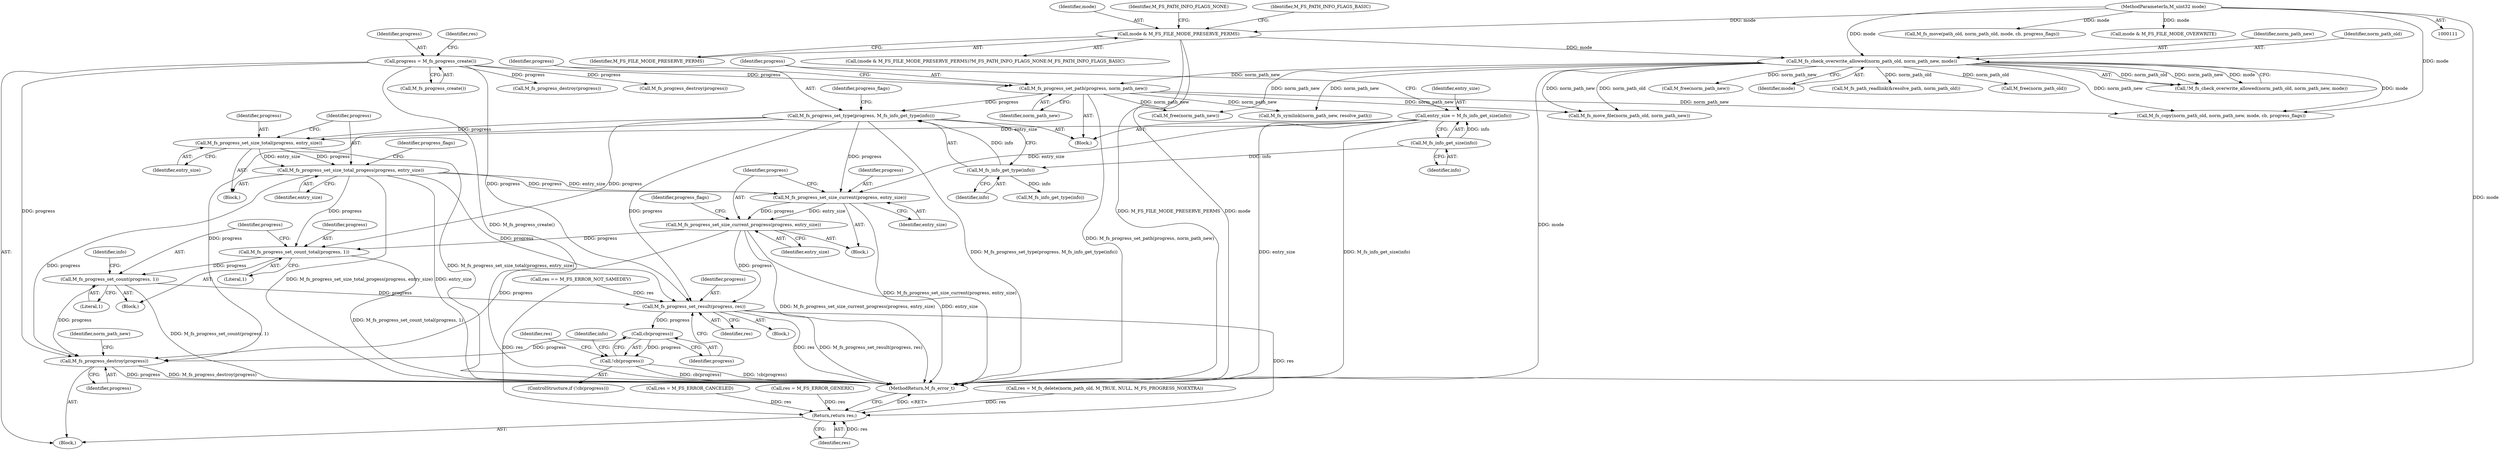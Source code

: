 digraph "0_mstdlib_db124b8f607dd0a40a9aef2d4d468fad433522a7_3@pointer" {
"1000271" [label="(Call,M_fs_progress_set_size_total_progess(progress, entry_size))"];
"1000268" [label="(Call,M_fs_progress_set_size_total(progress, entry_size))"];
"1000259" [label="(Call,M_fs_progress_set_type(progress, M_fs_info_get_type(info)))"];
"1000256" [label="(Call,M_fs_progress_set_path(progress, norm_path_new))"];
"1000206" [label="(Call,progress = M_fs_progress_create())"];
"1000236" [label="(Call,M_fs_check_overwrite_allowed(norm_path_old, norm_path_new, mode))"];
"1000216" [label="(Call,mode & M_FS_FILE_MODE_PRESERVE_PERMS)"];
"1000114" [label="(MethodParameterIn,M_uint32 mode)"];
"1000261" [label="(Call,M_fs_info_get_type(info))"];
"1000254" [label="(Call,M_fs_info_get_size(info))"];
"1000252" [label="(Call,entry_size = M_fs_info_get_size(info))"];
"1000279" [label="(Call,M_fs_progress_set_size_current(progress, entry_size))"];
"1000282" [label="(Call,M_fs_progress_set_size_current_progress(progress, entry_size))"];
"1000290" [label="(Call,M_fs_progress_set_count_total(progress, 1))"];
"1000293" [label="(Call,M_fs_progress_set_count(progress, 1))"];
"1000370" [label="(Call,M_fs_progress_set_result(progress, res))"];
"1000375" [label="(Call,cb(progress))"];
"1000374" [label="(Call,!cb(progress))"];
"1000383" [label="(Call,M_fs_progress_destroy(progress))"];
"1000389" [label="(Return,return res;)"];
"1000276" [label="(Identifier,progress_flags)"];
"1000382" [label="(Identifier,info)"];
"1000281" [label="(Identifier,entry_size)"];
"1000270" [label="(Identifier,entry_size)"];
"1000268" [label="(Call,M_fs_progress_set_size_total(progress, entry_size))"];
"1000251" [label="(Block,)"];
"1000271" [label="(Call,M_fs_progress_set_size_total_progess(progress, entry_size))"];
"1000219" [label="(Identifier,M_FS_PATH_INFO_FLAGS_NONE)"];
"1000334" [label="(Call,M_fs_copy(norm_path_old, norm_path_new, mode, cb, progress_flags))"];
"1000215" [label="(Call,(mode & M_FS_FILE_MODE_PRESERVE_PERMS)?M_FS_PATH_INFO_FLAGS_NONE:M_FS_PATH_INFO_FLAGS_BASIC)"];
"1000378" [label="(Call,res = M_FS_ERROR_CANCELED)"];
"1000260" [label="(Identifier,progress)"];
"1000280" [label="(Identifier,progress)"];
"1000253" [label="(Identifier,entry_size)"];
"1000262" [label="(Identifier,info)"];
"1000256" [label="(Call,M_fs_progress_set_path(progress, norm_path_new))"];
"1000226" [label="(Call,M_fs_progress_destroy(progress))"];
"1000384" [label="(Identifier,progress)"];
"1000243" [label="(Call,M_free(norm_path_new))"];
"1000207" [label="(Identifier,progress)"];
"1000362" [label="(Call,res = M_FS_ERROR_GENERIC)"];
"1000279" [label="(Call,M_fs_progress_set_size_current(progress, entry_size))"];
"1000289" [label="(Block,)"];
"1000342" [label="(Call,res = M_fs_delete(norm_path_old, M_TRUE, NULL, M_FS_PROGRESS_NOEXTRA))"];
"1000216" [label="(Call,mode & M_FS_FILE_MODE_PRESERVE_PERMS)"];
"1000372" [label="(Identifier,res)"];
"1000239" [label="(Identifier,mode)"];
"1000177" [label="(Call,M_fs_move(path_old, norm_path_old, mode, cb, progress_flags))"];
"1000375" [label="(Call,cb(progress))"];
"1000220" [label="(Identifier,M_FS_PATH_INFO_FLAGS_BASIC)"];
"1000304" [label="(Call,M_fs_path_readlink(&resolve_path, norm_path_old))"];
"1000269" [label="(Identifier,progress)"];
"1000273" [label="(Identifier,entry_size)"];
"1000370" [label="(Call,M_fs_progress_set_result(progress, res))"];
"1000315" [label="(Call,M_fs_symlink(norm_path_new, resolve_path))"];
"1000267" [label="(Block,)"];
"1000374" [label="(Call,!cb(progress))"];
"1000328" [label="(Call,res == M_FS_ERROR_NOT_SAMEDEV)"];
"1000295" [label="(Literal,1)"];
"1000278" [label="(Block,)"];
"1000383" [label="(Call,M_fs_progress_destroy(progress))"];
"1000206" [label="(Call,progress = M_fs_progress_create())"];
"1000236" [label="(Call,M_fs_check_overwrite_allowed(norm_path_old, norm_path_new, mode))"];
"1000294" [label="(Identifier,progress)"];
"1000282" [label="(Call,M_fs_progress_set_size_current_progress(progress, entry_size))"];
"1000292" [label="(Literal,1)"];
"1000218" [label="(Identifier,M_FS_FILE_MODE_PRESERVE_PERMS)"];
"1000245" [label="(Call,M_free(norm_path_old))"];
"1000324" [label="(Call,M_fs_move_file(norm_path_old, norm_path_new))"];
"1000235" [label="(Call,!M_fs_check_overwrite_allowed(norm_path_old, norm_path_new, mode))"];
"1000371" [label="(Identifier,progress)"];
"1000238" [label="(Identifier,norm_path_new)"];
"1000376" [label="(Identifier,progress)"];
"1000261" [label="(Call,M_fs_info_get_type(info))"];
"1000353" [label="(Call,mode & M_FS_FILE_MODE_OVERWRITE)"];
"1000369" [label="(Block,)"];
"1000117" [label="(Block,)"];
"1000272" [label="(Identifier,progress)"];
"1000293" [label="(Call,M_fs_progress_set_count(progress, 1))"];
"1000389" [label="(Return,return res;)"];
"1000258" [label="(Identifier,norm_path_new)"];
"1000283" [label="(Identifier,progress)"];
"1000379" [label="(Identifier,res)"];
"1000241" [label="(Call,M_fs_progress_destroy(progress))"];
"1000208" [label="(Call,M_fs_progress_create())"];
"1000290" [label="(Call,M_fs_progress_set_count_total(progress, 1))"];
"1000114" [label="(MethodParameterIn,M_uint32 mode)"];
"1000255" [label="(Identifier,info)"];
"1000373" [label="(ControlStructure,if (!cb(progress)))"];
"1000291" [label="(Identifier,progress)"];
"1000299" [label="(Identifier,info)"];
"1000298" [label="(Call,M_fs_info_get_type(info))"];
"1000265" [label="(Identifier,progress_flags)"];
"1000259" [label="(Call,M_fs_progress_set_type(progress, M_fs_info_get_type(info)))"];
"1000386" [label="(Identifier,norm_path_new)"];
"1000284" [label="(Identifier,entry_size)"];
"1000391" [label="(MethodReturn,M_fs_error_t)"];
"1000390" [label="(Identifier,res)"];
"1000210" [label="(Identifier,res)"];
"1000237" [label="(Identifier,norm_path_old)"];
"1000217" [label="(Identifier,mode)"];
"1000252" [label="(Call,entry_size = M_fs_info_get_size(info))"];
"1000257" [label="(Identifier,progress)"];
"1000254" [label="(Call,M_fs_info_get_size(info))"];
"1000385" [label="(Call,M_free(norm_path_new))"];
"1000287" [label="(Identifier,progress_flags)"];
"1000271" -> "1000267"  [label="AST: "];
"1000271" -> "1000273"  [label="CFG: "];
"1000272" -> "1000271"  [label="AST: "];
"1000273" -> "1000271"  [label="AST: "];
"1000276" -> "1000271"  [label="CFG: "];
"1000271" -> "1000391"  [label="DDG: entry_size"];
"1000271" -> "1000391"  [label="DDG: M_fs_progress_set_size_total_progess(progress, entry_size)"];
"1000268" -> "1000271"  [label="DDG: progress"];
"1000268" -> "1000271"  [label="DDG: entry_size"];
"1000271" -> "1000279"  [label="DDG: progress"];
"1000271" -> "1000279"  [label="DDG: entry_size"];
"1000271" -> "1000290"  [label="DDG: progress"];
"1000271" -> "1000370"  [label="DDG: progress"];
"1000271" -> "1000383"  [label="DDG: progress"];
"1000268" -> "1000267"  [label="AST: "];
"1000268" -> "1000270"  [label="CFG: "];
"1000269" -> "1000268"  [label="AST: "];
"1000270" -> "1000268"  [label="AST: "];
"1000272" -> "1000268"  [label="CFG: "];
"1000268" -> "1000391"  [label="DDG: M_fs_progress_set_size_total(progress, entry_size)"];
"1000259" -> "1000268"  [label="DDG: progress"];
"1000252" -> "1000268"  [label="DDG: entry_size"];
"1000259" -> "1000251"  [label="AST: "];
"1000259" -> "1000261"  [label="CFG: "];
"1000260" -> "1000259"  [label="AST: "];
"1000261" -> "1000259"  [label="AST: "];
"1000265" -> "1000259"  [label="CFG: "];
"1000259" -> "1000391"  [label="DDG: M_fs_progress_set_type(progress, M_fs_info_get_type(info))"];
"1000256" -> "1000259"  [label="DDG: progress"];
"1000261" -> "1000259"  [label="DDG: info"];
"1000259" -> "1000279"  [label="DDG: progress"];
"1000259" -> "1000290"  [label="DDG: progress"];
"1000259" -> "1000370"  [label="DDG: progress"];
"1000259" -> "1000383"  [label="DDG: progress"];
"1000256" -> "1000251"  [label="AST: "];
"1000256" -> "1000258"  [label="CFG: "];
"1000257" -> "1000256"  [label="AST: "];
"1000258" -> "1000256"  [label="AST: "];
"1000260" -> "1000256"  [label="CFG: "];
"1000256" -> "1000391"  [label="DDG: M_fs_progress_set_path(progress, norm_path_new)"];
"1000206" -> "1000256"  [label="DDG: progress"];
"1000236" -> "1000256"  [label="DDG: norm_path_new"];
"1000256" -> "1000315"  [label="DDG: norm_path_new"];
"1000256" -> "1000324"  [label="DDG: norm_path_new"];
"1000256" -> "1000334"  [label="DDG: norm_path_new"];
"1000256" -> "1000385"  [label="DDG: norm_path_new"];
"1000206" -> "1000117"  [label="AST: "];
"1000206" -> "1000208"  [label="CFG: "];
"1000207" -> "1000206"  [label="AST: "];
"1000208" -> "1000206"  [label="AST: "];
"1000210" -> "1000206"  [label="CFG: "];
"1000206" -> "1000391"  [label="DDG: M_fs_progress_create()"];
"1000206" -> "1000226"  [label="DDG: progress"];
"1000206" -> "1000241"  [label="DDG: progress"];
"1000206" -> "1000370"  [label="DDG: progress"];
"1000206" -> "1000383"  [label="DDG: progress"];
"1000236" -> "1000235"  [label="AST: "];
"1000236" -> "1000239"  [label="CFG: "];
"1000237" -> "1000236"  [label="AST: "];
"1000238" -> "1000236"  [label="AST: "];
"1000239" -> "1000236"  [label="AST: "];
"1000235" -> "1000236"  [label="CFG: "];
"1000236" -> "1000391"  [label="DDG: mode"];
"1000236" -> "1000235"  [label="DDG: norm_path_old"];
"1000236" -> "1000235"  [label="DDG: norm_path_new"];
"1000236" -> "1000235"  [label="DDG: mode"];
"1000216" -> "1000236"  [label="DDG: mode"];
"1000114" -> "1000236"  [label="DDG: mode"];
"1000236" -> "1000243"  [label="DDG: norm_path_new"];
"1000236" -> "1000245"  [label="DDG: norm_path_old"];
"1000236" -> "1000304"  [label="DDG: norm_path_old"];
"1000236" -> "1000315"  [label="DDG: norm_path_new"];
"1000236" -> "1000324"  [label="DDG: norm_path_old"];
"1000236" -> "1000324"  [label="DDG: norm_path_new"];
"1000236" -> "1000334"  [label="DDG: norm_path_new"];
"1000236" -> "1000334"  [label="DDG: mode"];
"1000236" -> "1000385"  [label="DDG: norm_path_new"];
"1000216" -> "1000215"  [label="AST: "];
"1000216" -> "1000218"  [label="CFG: "];
"1000217" -> "1000216"  [label="AST: "];
"1000218" -> "1000216"  [label="AST: "];
"1000219" -> "1000216"  [label="CFG: "];
"1000220" -> "1000216"  [label="CFG: "];
"1000216" -> "1000391"  [label="DDG: mode"];
"1000216" -> "1000391"  [label="DDG: M_FS_FILE_MODE_PRESERVE_PERMS"];
"1000114" -> "1000216"  [label="DDG: mode"];
"1000114" -> "1000111"  [label="AST: "];
"1000114" -> "1000391"  [label="DDG: mode"];
"1000114" -> "1000177"  [label="DDG: mode"];
"1000114" -> "1000334"  [label="DDG: mode"];
"1000114" -> "1000353"  [label="DDG: mode"];
"1000261" -> "1000262"  [label="CFG: "];
"1000262" -> "1000261"  [label="AST: "];
"1000254" -> "1000261"  [label="DDG: info"];
"1000261" -> "1000298"  [label="DDG: info"];
"1000254" -> "1000252"  [label="AST: "];
"1000254" -> "1000255"  [label="CFG: "];
"1000255" -> "1000254"  [label="AST: "];
"1000252" -> "1000254"  [label="CFG: "];
"1000254" -> "1000252"  [label="DDG: info"];
"1000252" -> "1000251"  [label="AST: "];
"1000253" -> "1000252"  [label="AST: "];
"1000257" -> "1000252"  [label="CFG: "];
"1000252" -> "1000391"  [label="DDG: entry_size"];
"1000252" -> "1000391"  [label="DDG: M_fs_info_get_size(info)"];
"1000252" -> "1000279"  [label="DDG: entry_size"];
"1000279" -> "1000278"  [label="AST: "];
"1000279" -> "1000281"  [label="CFG: "];
"1000280" -> "1000279"  [label="AST: "];
"1000281" -> "1000279"  [label="AST: "];
"1000283" -> "1000279"  [label="CFG: "];
"1000279" -> "1000391"  [label="DDG: M_fs_progress_set_size_current(progress, entry_size)"];
"1000279" -> "1000282"  [label="DDG: progress"];
"1000279" -> "1000282"  [label="DDG: entry_size"];
"1000282" -> "1000278"  [label="AST: "];
"1000282" -> "1000284"  [label="CFG: "];
"1000283" -> "1000282"  [label="AST: "];
"1000284" -> "1000282"  [label="AST: "];
"1000287" -> "1000282"  [label="CFG: "];
"1000282" -> "1000391"  [label="DDG: M_fs_progress_set_size_current_progress(progress, entry_size)"];
"1000282" -> "1000391"  [label="DDG: entry_size"];
"1000282" -> "1000290"  [label="DDG: progress"];
"1000282" -> "1000370"  [label="DDG: progress"];
"1000282" -> "1000383"  [label="DDG: progress"];
"1000290" -> "1000289"  [label="AST: "];
"1000290" -> "1000292"  [label="CFG: "];
"1000291" -> "1000290"  [label="AST: "];
"1000292" -> "1000290"  [label="AST: "];
"1000294" -> "1000290"  [label="CFG: "];
"1000290" -> "1000391"  [label="DDG: M_fs_progress_set_count_total(progress, 1)"];
"1000290" -> "1000293"  [label="DDG: progress"];
"1000293" -> "1000289"  [label="AST: "];
"1000293" -> "1000295"  [label="CFG: "];
"1000294" -> "1000293"  [label="AST: "];
"1000295" -> "1000293"  [label="AST: "];
"1000299" -> "1000293"  [label="CFG: "];
"1000293" -> "1000391"  [label="DDG: M_fs_progress_set_count(progress, 1)"];
"1000293" -> "1000370"  [label="DDG: progress"];
"1000293" -> "1000383"  [label="DDG: progress"];
"1000370" -> "1000369"  [label="AST: "];
"1000370" -> "1000372"  [label="CFG: "];
"1000371" -> "1000370"  [label="AST: "];
"1000372" -> "1000370"  [label="AST: "];
"1000376" -> "1000370"  [label="CFG: "];
"1000370" -> "1000391"  [label="DDG: M_fs_progress_set_result(progress, res)"];
"1000370" -> "1000391"  [label="DDG: res"];
"1000328" -> "1000370"  [label="DDG: res"];
"1000370" -> "1000375"  [label="DDG: progress"];
"1000370" -> "1000389"  [label="DDG: res"];
"1000375" -> "1000374"  [label="AST: "];
"1000375" -> "1000376"  [label="CFG: "];
"1000376" -> "1000375"  [label="AST: "];
"1000374" -> "1000375"  [label="CFG: "];
"1000375" -> "1000374"  [label="DDG: progress"];
"1000375" -> "1000383"  [label="DDG: progress"];
"1000374" -> "1000373"  [label="AST: "];
"1000379" -> "1000374"  [label="CFG: "];
"1000382" -> "1000374"  [label="CFG: "];
"1000374" -> "1000391"  [label="DDG: cb(progress)"];
"1000374" -> "1000391"  [label="DDG: !cb(progress)"];
"1000383" -> "1000117"  [label="AST: "];
"1000383" -> "1000384"  [label="CFG: "];
"1000384" -> "1000383"  [label="AST: "];
"1000386" -> "1000383"  [label="CFG: "];
"1000383" -> "1000391"  [label="DDG: M_fs_progress_destroy(progress)"];
"1000383" -> "1000391"  [label="DDG: progress"];
"1000389" -> "1000117"  [label="AST: "];
"1000389" -> "1000390"  [label="CFG: "];
"1000390" -> "1000389"  [label="AST: "];
"1000391" -> "1000389"  [label="CFG: "];
"1000389" -> "1000391"  [label="DDG: <RET>"];
"1000390" -> "1000389"  [label="DDG: res"];
"1000342" -> "1000389"  [label="DDG: res"];
"1000378" -> "1000389"  [label="DDG: res"];
"1000328" -> "1000389"  [label="DDG: res"];
"1000362" -> "1000389"  [label="DDG: res"];
}
